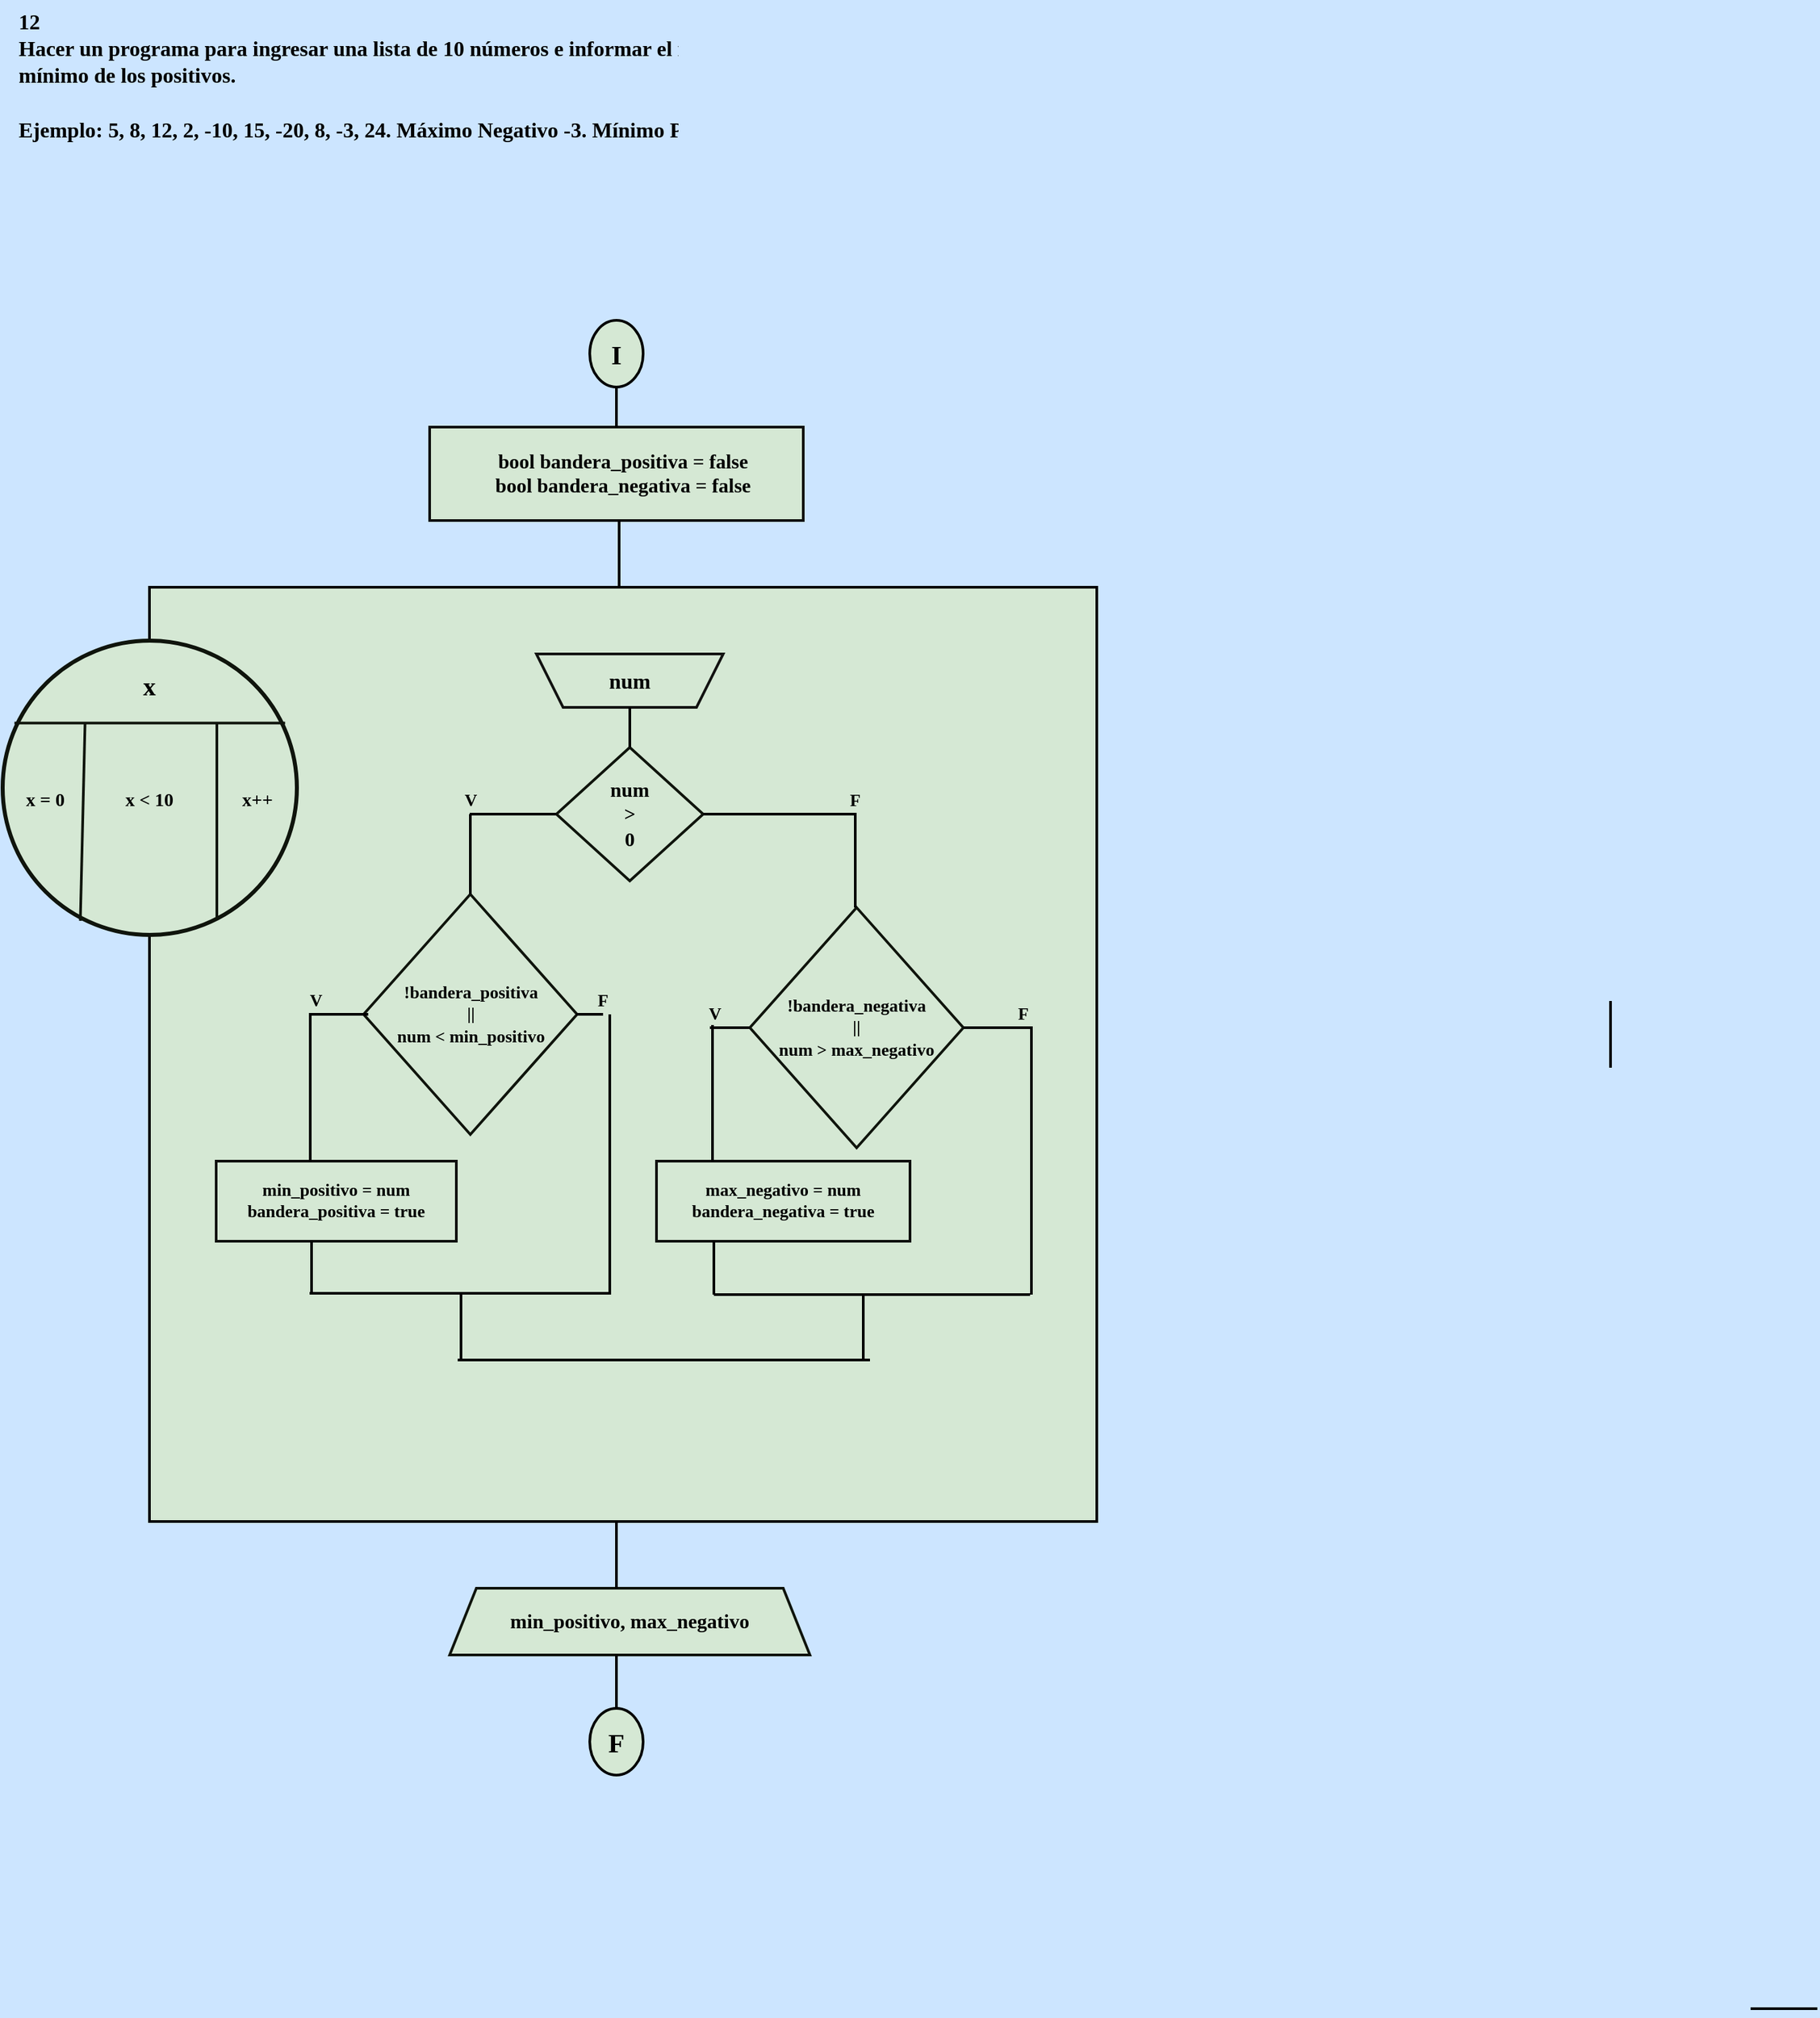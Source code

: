 <mxfile version="24.1.0" type="device">
  <diagram name="Página-1" id="6hke8hF7IsYeMUtNUWcV">
    <mxGraphModel dx="1420" dy="830" grid="1" gridSize="10" guides="1" tooltips="1" connect="1" arrows="1" fold="1" page="1" pageScale="1" pageWidth="827" pageHeight="1169" background="#CCE5FF" math="0" shadow="0">
      <root>
        <mxCell id="0" />
        <mxCell id="1" parent="0" />
        <mxCell id="LYhorII-dvKDJo9MwJ2d-1" value="&lt;b style=&quot;font-size: 16px;&quot;&gt;&lt;font style=&quot;font-size: 16px;&quot; color=&quot;#000000&quot; face=&quot;Comic Sans MS&quot;&gt;12&lt;br&gt;Hacer un programa para ingresar una lista de 10 números e informar el máximo de los negativos y el mínimo de los positivos.&lt;br&gt;&lt;br&gt;Ejemplo: 5, 8, 12, 2, -10, 15, -20, 8, -3, 24. Máximo Negativo -3. Mínimo Positivo 2.&lt;/font&gt;&lt;/b&gt;" style="text;whiteSpace=wrap;html=1;fontFamily=Architects Daughter;fontSource=https%3A%2F%2Ffonts.googleapis.com%2Fcss%3Ffamily%3DArchitects%2BDaughter;" parent="1" vertex="1">
          <mxGeometry x="150" y="10" width="720" height="120" as="geometry" />
        </mxCell>
        <mxCell id="Cogn5X2lb4_GQ1nAIJF3-47" value="" style="group;aspect=fixed;" vertex="1" connectable="0" parent="1">
          <mxGeometry x="140" y="250" width="1360" height="1270" as="geometry" />
        </mxCell>
        <mxCell id="Cogn5X2lb4_GQ1nAIJF3-65" value="" style="line;strokeWidth=2;html=1;perimeter=backbonePerimeter;points=[];outlineConnect=0;hachureGap=4;fontFamily=Architects Daughter;fontSource=https://fonts.googleapis.com/css?family=Architects+Daughter;strokeColor=#000000;" vertex="1" parent="Cogn5X2lb4_GQ1nAIJF3-47">
          <mxGeometry x="1310" y="1260" width="50" height="10" as="geometry" />
        </mxCell>
        <mxCell id="Cogn5X2lb4_GQ1nAIJF3-80" value="" style="group;aspect=fixed;" vertex="1" connectable="0" parent="Cogn5X2lb4_GQ1nAIJF3-47">
          <mxGeometry width="820" height="1090" as="geometry" />
        </mxCell>
        <mxCell id="Cogn5X2lb4_GQ1nAIJF3-1" value="" style="strokeWidth=2;html=1;shape=mxgraph.flowchart.start_2;whiteSpace=wrap;rounded=0;labelBackgroundColor=none;strokeColor=#000000;align=center;verticalAlign=middle;fontFamily=Helvetica;fontSize=12;fontColor=default;fillColor=#d5e8d4;" vertex="1" parent="Cogn5X2lb4_GQ1nAIJF3-80">
          <mxGeometry x="440" width="40" height="50" as="geometry" />
        </mxCell>
        <mxCell id="Cogn5X2lb4_GQ1nAIJF3-2" value="" style="strokeWidth=2;html=1;shape=mxgraph.flowchart.start_2;whiteSpace=wrap;rounded=0;labelBackgroundColor=none;strokeColor=#000000;align=center;verticalAlign=middle;fontFamily=Helvetica;fontSize=12;fontColor=default;fillColor=#d5e8d4;" vertex="1" parent="Cogn5X2lb4_GQ1nAIJF3-80">
          <mxGeometry x="440" y="1040" width="40" height="50" as="geometry" />
        </mxCell>
        <mxCell id="Cogn5X2lb4_GQ1nAIJF3-4" value="" style="whiteSpace=wrap;html=1;rounded=0;labelBackgroundColor=none;strokeColor=#000000;strokeWidth=2;align=center;verticalAlign=middle;fontFamily=Helvetica;fontSize=12;fontColor=default;fillColor=#d5e8d4;container=0;" vertex="1" parent="Cogn5X2lb4_GQ1nAIJF3-80">
          <mxGeometry x="110" y="200" width="710" height="700" as="geometry" />
        </mxCell>
        <mxCell id="Cogn5X2lb4_GQ1nAIJF3-15" value="" style="group;aspect=fixed;" vertex="1" connectable="0" parent="Cogn5X2lb4_GQ1nAIJF3-80">
          <mxGeometry y="240" width="220.5" height="220.5" as="geometry" />
        </mxCell>
        <mxCell id="Cogn5X2lb4_GQ1nAIJF3-6" value="" style="ellipse;whiteSpace=wrap;html=1;aspect=fixed;rounded=0;labelBackgroundColor=none;strokeColor=#0F140C;strokeWidth=3;align=center;verticalAlign=middle;fontFamily=Helvetica;fontSize=12;fontColor=default;fillColor=#d5e8d4;container=0;" vertex="1" parent="Cogn5X2lb4_GQ1nAIJF3-15">
          <mxGeometry width="220.5" height="220.5" as="geometry" />
        </mxCell>
        <mxCell id="Cogn5X2lb4_GQ1nAIJF3-7" value="" style="endArrow=none;html=1;rounded=0;strokeColor=#0F140C;fontFamily=Helvetica;fontSize=12;fontColor=default;fillColor=#B2C9AB;strokeWidth=2;" edge="1" parent="Cogn5X2lb4_GQ1nAIJF3-15">
          <mxGeometry width="50" height="50" relative="1" as="geometry">
            <mxPoint x="211.68" y="61.74" as="sourcePoint" />
            <mxPoint x="8.82" y="61.74" as="targetPoint" />
          </mxGeometry>
        </mxCell>
        <mxCell id="Cogn5X2lb4_GQ1nAIJF3-8" value="" style="endArrow=none;html=1;rounded=0;strokeColor=#0F140C;fontFamily=Helvetica;fontSize=12;fontColor=default;fillColor=#B2C9AB;exitX=0.264;exitY=0.952;exitDx=0;exitDy=0;exitPerimeter=0;strokeWidth=2;" edge="1" parent="Cogn5X2lb4_GQ1nAIJF3-15" source="Cogn5X2lb4_GQ1nAIJF3-6">
          <mxGeometry width="50" height="50" relative="1" as="geometry">
            <mxPoint x="52.92" y="132.3" as="sourcePoint" />
            <mxPoint x="61.74" y="61.74" as="targetPoint" />
          </mxGeometry>
        </mxCell>
        <mxCell id="Cogn5X2lb4_GQ1nAIJF3-9" value="" style="endArrow=none;html=1;rounded=0;strokeColor=#0F140C;fontFamily=Helvetica;fontSize=12;fontColor=default;fillColor=#B2C9AB;exitX=0.728;exitY=0.948;exitDx=0;exitDy=0;exitPerimeter=0;strokeWidth=2;" edge="1" parent="Cogn5X2lb4_GQ1nAIJF3-15" source="Cogn5X2lb4_GQ1nAIJF3-6">
          <mxGeometry width="50" height="50" relative="1" as="geometry">
            <mxPoint x="132.3" y="149.94" as="sourcePoint" />
            <mxPoint x="160.524" y="61.74" as="targetPoint" />
          </mxGeometry>
        </mxCell>
        <mxCell id="Cogn5X2lb4_GQ1nAIJF3-11" value="&lt;font color=&quot;#000000&quot; size=&quot;1&quot; face=&quot;Comic Sans MS&quot;&gt;&lt;b style=&quot;font-size: 14px;&quot;&gt;x = 0&lt;/b&gt;&lt;/font&gt;" style="text;strokeColor=none;align=center;fillColor=none;html=1;verticalAlign=middle;whiteSpace=wrap;rounded=0;fontFamily=Architects Daughter;fontSource=https%3A%2F%2Ffonts.googleapis.com%2Fcss%3Ffamily%3DArchitects%2BDaughter;container=0;" vertex="1" parent="Cogn5X2lb4_GQ1nAIJF3-15">
          <mxGeometry x="7" y="110" width="50" height="20" as="geometry" />
        </mxCell>
        <mxCell id="Cogn5X2lb4_GQ1nAIJF3-12" value="&lt;font color=&quot;#000000&quot; size=&quot;1&quot; face=&quot;Comic Sans MS&quot;&gt;&lt;b style=&quot;font-size: 14px;&quot;&gt;x &amp;lt; 10&lt;/b&gt;&lt;/font&gt;" style="text;strokeColor=none;align=center;fillColor=none;html=1;verticalAlign=middle;whiteSpace=wrap;rounded=0;fontFamily=Architects Daughter;fontSource=https://fonts.googleapis.com/css?family=Architects+Daughter;container=0;" vertex="1" parent="Cogn5X2lb4_GQ1nAIJF3-15">
          <mxGeometry x="80.25" y="105" width="60" height="30" as="geometry" />
        </mxCell>
        <mxCell id="Cogn5X2lb4_GQ1nAIJF3-13" value="&lt;font color=&quot;#000000&quot; size=&quot;1&quot; face=&quot;Comic Sans MS&quot;&gt;&lt;b style=&quot;font-size: 14px;&quot;&gt;x++&lt;/b&gt;&lt;/font&gt;" style="text;strokeColor=none;align=center;fillColor=none;html=1;verticalAlign=middle;whiteSpace=wrap;rounded=0;fontFamily=Architects Daughter;fontSource=https://fonts.googleapis.com/css?family=Architects+Daughter;container=0;" vertex="1" parent="Cogn5X2lb4_GQ1nAIJF3-15">
          <mxGeometry x="160.5" y="105" width="60" height="30" as="geometry" />
        </mxCell>
        <mxCell id="Cogn5X2lb4_GQ1nAIJF3-14" value="&lt;font color=&quot;#000000&quot; size=&quot;1&quot; face=&quot;Comic Sans MS&quot;&gt;&lt;b style=&quot;font-size: 19px;&quot;&gt;x&lt;/b&gt;&lt;/font&gt;" style="text;strokeColor=none;align=center;fillColor=none;html=1;verticalAlign=middle;whiteSpace=wrap;rounded=0;fontFamily=Architects Daughter;fontSource=https://fonts.googleapis.com/css?family=Architects+Daughter;container=0;" vertex="1" parent="Cogn5X2lb4_GQ1nAIJF3-15">
          <mxGeometry x="80.25" y="20" width="60" height="30" as="geometry" />
        </mxCell>
        <mxCell id="Cogn5X2lb4_GQ1nAIJF3-20" value="" style="group;aspect=fixed;" vertex="1" connectable="0" parent="Cogn5X2lb4_GQ1nAIJF3-80">
          <mxGeometry x="320" y="80" width="280" height="70" as="geometry" />
        </mxCell>
        <mxCell id="Cogn5X2lb4_GQ1nAIJF3-18" value="" style="rounded=0;whiteSpace=wrap;html=1;labelBackgroundColor=none;strokeColor=#0f100e;strokeWidth=2;align=center;verticalAlign=middle;fontFamily=Helvetica;fontSize=12;fontColor=default;fillColor=#d5e8d4;container=0;aspect=fixed;" vertex="1" parent="Cogn5X2lb4_GQ1nAIJF3-20">
          <mxGeometry width="280" height="70" as="geometry" />
        </mxCell>
        <mxCell id="Cogn5X2lb4_GQ1nAIJF3-19" value="&lt;font style=&quot;font-size: 15px;&quot; face=&quot;Comic Sans MS&quot; color=&quot;#000000&quot;&gt;&lt;b style=&quot;&quot;&gt;bool bandera_positiva = false&lt;/b&gt;&lt;/font&gt;&lt;div style=&quot;font-size: 15px;&quot;&gt;&lt;font style=&quot;font-size: 15px;&quot; face=&quot;Comic Sans MS&quot; color=&quot;#000000&quot;&gt;&lt;b style=&quot;&quot;&gt;bool bandera_negativa = false&lt;/b&gt;&lt;/font&gt;&lt;/div&gt;" style="text;strokeColor=none;align=center;fillColor=none;html=1;verticalAlign=middle;whiteSpace=wrap;rounded=0;fontFamily=Architects Daughter;fontSource=https://fonts.googleapis.com/css?family=Architects+Daughter;container=0;" vertex="1" parent="Cogn5X2lb4_GQ1nAIJF3-20">
          <mxGeometry x="20" y="5" width="250" height="60" as="geometry" />
        </mxCell>
        <mxCell id="Cogn5X2lb4_GQ1nAIJF3-26" value="" style="group;aspect=fixed;" vertex="1" connectable="0" parent="Cogn5X2lb4_GQ1nAIJF3-80">
          <mxGeometry x="415" y="320" width="110" height="100" as="geometry" />
        </mxCell>
        <mxCell id="Cogn5X2lb4_GQ1nAIJF3-21" value="" style="rhombus;whiteSpace=wrap;html=1;rounded=0;labelBackgroundColor=none;strokeColor=#0F140C;strokeWidth=2;align=center;verticalAlign=middle;fontFamily=Helvetica;fontSize=12;fontColor=default;fillColor=#d5e8d4;" vertex="1" parent="Cogn5X2lb4_GQ1nAIJF3-26">
          <mxGeometry width="110" height="100" as="geometry" />
        </mxCell>
        <mxCell id="Cogn5X2lb4_GQ1nAIJF3-22" value="&lt;font size=&quot;1&quot; face=&quot;Comic Sans MS&quot; color=&quot;#000000&quot;&gt;&lt;b style=&quot;font-size: 15px;&quot;&gt;&amp;nbsp;num&amp;nbsp;&lt;/b&gt;&lt;/font&gt;&lt;div&gt;&lt;font size=&quot;1&quot; face=&quot;Comic Sans MS&quot; color=&quot;#000000&quot;&gt;&lt;b style=&quot;font-size: 15px;&quot;&gt;&amp;nbsp;&amp;gt;&amp;nbsp;&lt;/b&gt;&lt;/font&gt;&lt;/div&gt;&lt;div&gt;&lt;font size=&quot;1&quot; face=&quot;Comic Sans MS&quot; color=&quot;#000000&quot;&gt;&lt;b style=&quot;font-size: 15px;&quot;&gt;0&lt;/b&gt;&lt;/font&gt;&lt;/div&gt;" style="text;strokeColor=none;align=center;fillColor=none;html=1;verticalAlign=middle;whiteSpace=wrap;rounded=0;fontFamily=Architects Daughter;fontSource=https://fonts.googleapis.com/css?family=Architects+Daughter;" vertex="1" parent="Cogn5X2lb4_GQ1nAIJF3-26">
          <mxGeometry x="25" y="27.5" width="60" height="45" as="geometry" />
        </mxCell>
        <mxCell id="Cogn5X2lb4_GQ1nAIJF3-31" value="" style="group;aspect=fixed;" vertex="1" connectable="0" parent="Cogn5X2lb4_GQ1nAIJF3-80">
          <mxGeometry x="400" y="250" width="140" height="40" as="geometry" />
        </mxCell>
        <mxCell id="Cogn5X2lb4_GQ1nAIJF3-28" value="" style="shape=trapezoid;perimeter=trapezoidPerimeter;whiteSpace=wrap;html=1;fixedSize=1;rounded=0;labelBackgroundColor=none;strokeColor=#121211;strokeWidth=2;align=center;verticalAlign=middle;fontFamily=Helvetica;fontSize=12;fontColor=default;fillColor=#d5e8d4;direction=west;container=0;aspect=fixed;" vertex="1" parent="Cogn5X2lb4_GQ1nAIJF3-31">
          <mxGeometry width="140" height="40" as="geometry">
            <mxRectangle x="-1020" y="-650" width="50" height="40" as="alternateBounds" />
          </mxGeometry>
        </mxCell>
        <mxCell id="Cogn5X2lb4_GQ1nAIJF3-30" value="&lt;font size=&quot;1&quot; face=&quot;Comic Sans MS&quot; color=&quot;#000000&quot;&gt;&lt;b style=&quot;font-size: 16px;&quot;&gt;num&lt;/b&gt;&lt;/font&gt;" style="text;strokeColor=none;align=center;fillColor=none;html=1;verticalAlign=middle;whiteSpace=wrap;rounded=0;fontFamily=Architects Daughter;fontSource=https://fonts.googleapis.com/css?family=Architects+Daughter;aspect=fixed;container=0;" vertex="1" parent="Cogn5X2lb4_GQ1nAIJF3-31">
          <mxGeometry x="40" y="5" width="60" height="30" as="geometry" />
        </mxCell>
        <mxCell id="Cogn5X2lb4_GQ1nAIJF3-34" value="" style="group;aspect=fixed;" vertex="1" connectable="0" parent="Cogn5X2lb4_GQ1nAIJF3-80">
          <mxGeometry x="260.5" y="430" width="180" height="180" as="geometry" />
        </mxCell>
        <mxCell id="Cogn5X2lb4_GQ1nAIJF3-32" value="" style="rhombus;whiteSpace=wrap;html=1;rounded=0;labelBackgroundColor=none;strokeColor=#0F140C;strokeWidth=2;align=center;verticalAlign=middle;fontFamily=Helvetica;fontSize=12;fontColor=default;fillColor=#d5e8d4;" vertex="1" parent="Cogn5X2lb4_GQ1nAIJF3-34">
          <mxGeometry x="10" width="160" height="180" as="geometry" />
        </mxCell>
        <mxCell id="Cogn5X2lb4_GQ1nAIJF3-33" value="&lt;font style=&quot;font-size: 13px;&quot; face=&quot;Comic Sans MS&quot; color=&quot;#000000&quot;&gt;&lt;b style=&quot;&quot;&gt;!bandera_positiva&lt;/b&gt;&lt;/font&gt;&lt;div style=&quot;font-size: 13px;&quot;&gt;&lt;font style=&quot;font-size: 13px;&quot; face=&quot;Comic Sans MS&quot; color=&quot;#000000&quot;&gt;&lt;b style=&quot;&quot;&gt;||&lt;/b&gt;&lt;/font&gt;&lt;/div&gt;&lt;div style=&quot;font-size: 13px;&quot;&gt;&lt;font style=&quot;font-size: 13px;&quot; face=&quot;Comic Sans MS&quot; color=&quot;#000000&quot;&gt;&lt;b style=&quot;&quot;&gt;num &amp;lt; min_positivo&lt;/b&gt;&lt;/font&gt;&lt;/div&gt;" style="text;strokeColor=none;align=center;fillColor=none;html=1;verticalAlign=middle;whiteSpace=wrap;rounded=0;fontFamily=Architects Daughter;fontSource=https://fonts.googleapis.com/css?family=Architects+Daughter;" vertex="1" parent="Cogn5X2lb4_GQ1nAIJF3-34">
          <mxGeometry y="45" width="180" height="90" as="geometry" />
        </mxCell>
        <mxCell id="Cogn5X2lb4_GQ1nAIJF3-35" value="" style="group;aspect=fixed;" vertex="1" connectable="0" parent="Cogn5X2lb4_GQ1nAIJF3-80">
          <mxGeometry x="550" y="440" width="180" height="180" as="geometry" />
        </mxCell>
        <mxCell id="Cogn5X2lb4_GQ1nAIJF3-36" value="" style="rhombus;whiteSpace=wrap;html=1;rounded=0;labelBackgroundColor=none;strokeColor=#0F140C;strokeWidth=2;align=center;verticalAlign=middle;fontFamily=Helvetica;fontSize=12;fontColor=default;fillColor=#d5e8d4;" vertex="1" parent="Cogn5X2lb4_GQ1nAIJF3-35">
          <mxGeometry x="10" width="160" height="180" as="geometry" />
        </mxCell>
        <mxCell id="Cogn5X2lb4_GQ1nAIJF3-37" value="&lt;font style=&quot;font-size: 13px;&quot; face=&quot;Comic Sans MS&quot; color=&quot;#000000&quot;&gt;&lt;b style=&quot;&quot;&gt;!bandera_negativa&lt;/b&gt;&lt;/font&gt;&lt;div style=&quot;font-size: 13px;&quot;&gt;&lt;font style=&quot;font-size: 13px;&quot; face=&quot;Comic Sans MS&quot; color=&quot;#000000&quot;&gt;&lt;b style=&quot;&quot;&gt;||&lt;/b&gt;&lt;/font&gt;&lt;/div&gt;&lt;div style=&quot;font-size: 13px;&quot;&gt;&lt;font style=&quot;font-size: 13px;&quot; face=&quot;Comic Sans MS&quot; color=&quot;#000000&quot;&gt;&lt;b style=&quot;&quot;&gt;num &amp;gt; max_negativo&lt;/b&gt;&lt;/font&gt;&lt;/div&gt;" style="text;strokeColor=none;align=center;fillColor=none;html=1;verticalAlign=middle;whiteSpace=wrap;rounded=0;fontFamily=Architects Daughter;fontSource=https://fonts.googleapis.com/css?family=Architects+Daughter;" vertex="1" parent="Cogn5X2lb4_GQ1nAIJF3-35">
          <mxGeometry y="45" width="180" height="90" as="geometry" />
        </mxCell>
        <mxCell id="Cogn5X2lb4_GQ1nAIJF3-42" value="" style="group;aspect=fixed;" vertex="1" connectable="0" parent="Cogn5X2lb4_GQ1nAIJF3-80">
          <mxGeometry x="160" y="630" width="180" height="60" as="geometry" />
        </mxCell>
        <mxCell id="Cogn5X2lb4_GQ1nAIJF3-38" value="" style="rounded=0;whiteSpace=wrap;html=1;labelBackgroundColor=none;strokeColor=#0f100e;strokeWidth=2;align=center;verticalAlign=middle;fontFamily=Helvetica;fontSize=12;fontColor=default;fillColor=#d5e8d4;" vertex="1" parent="Cogn5X2lb4_GQ1nAIJF3-42">
          <mxGeometry width="180" height="60" as="geometry" />
        </mxCell>
        <mxCell id="Cogn5X2lb4_GQ1nAIJF3-40" value="&lt;font style=&quot;font-size: 13px;&quot; color=&quot;#000000&quot; face=&quot;Comic Sans MS&quot;&gt;&lt;b style=&quot;&quot;&gt;min_positivo = num&lt;/b&gt;&lt;/font&gt;&lt;div style=&quot;font-size: 13px;&quot;&gt;&lt;font style=&quot;font-size: 13px;&quot; color=&quot;#000000&quot; face=&quot;Comic Sans MS&quot;&gt;&lt;b style=&quot;&quot;&gt;bandera_positiva = true&lt;/b&gt;&lt;/font&gt;&lt;/div&gt;" style="text;strokeColor=none;align=center;fillColor=none;html=1;verticalAlign=middle;whiteSpace=wrap;rounded=0;fontFamily=Architects Daughter;fontSource=https%3A%2F%2Ffonts.googleapis.com%2Fcss%3Ffamily%3DArchitects%2BDaughter;" vertex="1" parent="Cogn5X2lb4_GQ1nAIJF3-42">
          <mxGeometry x="10" y="5" width="160" height="50" as="geometry" />
        </mxCell>
        <mxCell id="Cogn5X2lb4_GQ1nAIJF3-43" value="" style="group;aspect=fixed;" vertex="1" connectable="0" parent="Cogn5X2lb4_GQ1nAIJF3-80">
          <mxGeometry x="490" y="630" width="190" height="60" as="geometry" />
        </mxCell>
        <mxCell id="Cogn5X2lb4_GQ1nAIJF3-39" value="" style="rounded=0;whiteSpace=wrap;html=1;labelBackgroundColor=none;strokeColor=#0f100e;strokeWidth=2;align=center;verticalAlign=middle;fontFamily=Helvetica;fontSize=12;fontColor=default;fillColor=#d5e8d4;" vertex="1" parent="Cogn5X2lb4_GQ1nAIJF3-43">
          <mxGeometry width="190" height="60" as="geometry" />
        </mxCell>
        <mxCell id="Cogn5X2lb4_GQ1nAIJF3-41" value="&lt;font style=&quot;font-size: 13px;&quot; color=&quot;#000000&quot; face=&quot;Comic Sans MS&quot;&gt;&lt;b style=&quot;&quot;&gt;max_negativo = num&lt;/b&gt;&lt;/font&gt;&lt;div style=&quot;font-size: 13px;&quot;&gt;&lt;font style=&quot;font-size: 13px;&quot; color=&quot;#000000&quot; face=&quot;Comic Sans MS&quot;&gt;&lt;b style=&quot;&quot;&gt;bandera_negativa = true&lt;/b&gt;&lt;/font&gt;&lt;/div&gt;" style="text;strokeColor=none;align=center;fillColor=none;html=1;verticalAlign=middle;whiteSpace=wrap;rounded=0;fontFamily=Architects Daughter;fontSource=https://fonts.googleapis.com/css?family=Architects+Daughter;" vertex="1" parent="Cogn5X2lb4_GQ1nAIJF3-43">
          <mxGeometry x="15" y="5" width="160" height="50" as="geometry" />
        </mxCell>
        <mxCell id="Cogn5X2lb4_GQ1nAIJF3-46" value="" style="group;aspect=fixed;" vertex="1" connectable="0" parent="Cogn5X2lb4_GQ1nAIJF3-80">
          <mxGeometry x="335" y="950" width="270" height="50" as="geometry" />
        </mxCell>
        <mxCell id="Cogn5X2lb4_GQ1nAIJF3-44" value="" style="shape=trapezoid;perimeter=trapezoidPerimeter;whiteSpace=wrap;html=1;fixedSize=1;rounded=0;labelBackgroundColor=none;strokeColor=#0F140C;strokeWidth=2;align=center;verticalAlign=middle;fontFamily=Helvetica;fontSize=12;fontColor=default;fillColor=#d5e8d4;" vertex="1" parent="Cogn5X2lb4_GQ1nAIJF3-46">
          <mxGeometry width="270" height="50" as="geometry" />
        </mxCell>
        <mxCell id="Cogn5X2lb4_GQ1nAIJF3-45" value="&lt;font face=&quot;Comic Sans MS&quot; color=&quot;#000000&quot;&gt;&lt;span style=&quot;font-size: 15px;&quot;&gt;&lt;b&gt;min_positivo, max_negativo&lt;/b&gt;&lt;/span&gt;&lt;/font&gt;" style="text;strokeColor=none;align=center;fillColor=none;html=1;verticalAlign=middle;whiteSpace=wrap;rounded=0;fontFamily=Architects Daughter;fontSource=https%3A%2F%2Ffonts.googleapis.com%2Fcss%3Ffamily%3DArchitects%2BDaughter;" vertex="1" parent="Cogn5X2lb4_GQ1nAIJF3-46">
          <mxGeometry x="30" y="5" width="210" height="40" as="geometry" />
        </mxCell>
        <mxCell id="Cogn5X2lb4_GQ1nAIJF3-72" value="&lt;b&gt;&lt;font color=&quot;#000000&quot; style=&quot;font-size: 20px;&quot; face=&quot;Comic Sans MS&quot;&gt;I&lt;/font&gt;&lt;/b&gt;" style="text;strokeColor=none;align=center;fillColor=none;html=1;verticalAlign=middle;whiteSpace=wrap;rounded=0;fontFamily=Architects Daughter;fontSource=https%3A%2F%2Ffonts.googleapis.com%2Fcss%3Ffamily%3DArchitects%2BDaughter;" vertex="1" parent="Cogn5X2lb4_GQ1nAIJF3-80">
          <mxGeometry x="445" y="10" width="30" height="30" as="geometry" />
        </mxCell>
        <mxCell id="Cogn5X2lb4_GQ1nAIJF3-73" value="&lt;b&gt;&lt;font color=&quot;#000000&quot; style=&quot;font-size: 20px;&quot; face=&quot;Comic Sans MS&quot;&gt;F&lt;/font&gt;&lt;/b&gt;" style="text;strokeColor=none;align=center;fillColor=none;html=1;verticalAlign=middle;whiteSpace=wrap;rounded=0;fontFamily=Architects Daughter;fontSource=https://fonts.googleapis.com/css?family=Architects+Daughter;" vertex="1" parent="Cogn5X2lb4_GQ1nAIJF3-80">
          <mxGeometry x="445" y="1050" width="30" height="30" as="geometry" />
        </mxCell>
        <mxCell id="Cogn5X2lb4_GQ1nAIJF3-70" value="" style="line;strokeWidth=2;direction=south;html=1;hachureGap=4;fontFamily=Architects Daughter;fontSource=https://fonts.googleapis.com/css?family=Architects+Daughter;strokeColor=#000000;" vertex="1" parent="Cogn5X2lb4_GQ1nAIJF3-80">
          <mxGeometry x="455" y="50" width="10" height="30" as="geometry" />
        </mxCell>
        <mxCell id="Cogn5X2lb4_GQ1nAIJF3-68" value="" style="line;strokeWidth=2;direction=south;html=1;hachureGap=4;fontFamily=Architects Daughter;fontSource=https://fonts.googleapis.com/css?family=Architects+Daughter;strokeColor=#000000;" vertex="1" parent="Cogn5X2lb4_GQ1nAIJF3-80">
          <mxGeometry x="457" y="150" width="10" height="50" as="geometry" />
        </mxCell>
        <mxCell id="Cogn5X2lb4_GQ1nAIJF3-48" value="" style="line;strokeWidth=2;direction=south;html=1;hachureGap=4;fontFamily=Architects Daughter;fontSource=https://fonts.googleapis.com/css?family=Architects+Daughter;strokeColor=#000000;" vertex="1" parent="Cogn5X2lb4_GQ1nAIJF3-80">
          <mxGeometry x="465" y="290" width="10" height="30" as="geometry" />
        </mxCell>
        <mxCell id="Cogn5X2lb4_GQ1nAIJF3-71" value="" style="line;strokeWidth=2;html=1;perimeter=backbonePerimeter;points=[];outlineConnect=0;hachureGap=4;fontFamily=Architects Daughter;fontSource=https://fonts.googleapis.com/css?family=Architects+Daughter;strokeColor=#000000;" vertex="1" parent="Cogn5X2lb4_GQ1nAIJF3-80">
          <mxGeometry x="350" y="365" width="65" height="10" as="geometry" />
        </mxCell>
        <mxCell id="Cogn5X2lb4_GQ1nAIJF3-52" value="" style="line;strokeWidth=2;direction=south;html=1;hachureGap=4;fontFamily=Architects Daughter;fontSource=https://fonts.googleapis.com/css?family=Architects+Daughter;strokeColor=#000000;" vertex="1" parent="Cogn5X2lb4_GQ1nAIJF3-80">
          <mxGeometry x="345.5" y="370" width="10" height="60" as="geometry" />
        </mxCell>
        <mxCell id="Cogn5X2lb4_GQ1nAIJF3-69" value="" style="line;strokeWidth=2;html=1;perimeter=backbonePerimeter;points=[];outlineConnect=0;hachureGap=4;fontFamily=Architects Daughter;fontSource=https://fonts.googleapis.com/css?family=Architects+Daughter;strokeColor=#000000;" vertex="1" parent="Cogn5X2lb4_GQ1nAIJF3-80">
          <mxGeometry x="525" y="365" width="115" height="10" as="geometry" />
        </mxCell>
        <mxCell id="Cogn5X2lb4_GQ1nAIJF3-54" value="" style="line;strokeWidth=2;direction=south;html=1;hachureGap=4;fontFamily=Architects Daughter;fontSource=https://fonts.googleapis.com/css?family=Architects+Daughter;strokeColor=#000000;" vertex="1" parent="Cogn5X2lb4_GQ1nAIJF3-80">
          <mxGeometry x="634" y="370" width="10" height="70" as="geometry" />
        </mxCell>
        <mxCell id="Cogn5X2lb4_GQ1nAIJF3-49" value="" style="line;strokeWidth=2;html=1;perimeter=backbonePerimeter;points=[];outlineConnect=0;hachureGap=4;fontFamily=Architects Daughter;fontSource=https://fonts.googleapis.com/css?family=Architects+Daughter;strokeColor=#000000;" vertex="1" parent="Cogn5X2lb4_GQ1nAIJF3-80">
          <mxGeometry x="230" y="515" width="44" height="10" as="geometry" />
        </mxCell>
        <mxCell id="Cogn5X2lb4_GQ1nAIJF3-55" value="" style="line;strokeWidth=2;html=1;perimeter=backbonePerimeter;points=[];outlineConnect=0;hachureGap=4;fontFamily=Architects Daughter;fontSource=https://fonts.googleapis.com/css?family=Architects+Daughter;strokeColor=#000000;" vertex="1" parent="Cogn5X2lb4_GQ1nAIJF3-80">
          <mxGeometry x="530" y="525" width="30" height="10" as="geometry" />
        </mxCell>
        <mxCell id="Cogn5X2lb4_GQ1nAIJF3-53" value="" style="line;strokeWidth=2;html=1;perimeter=backbonePerimeter;points=[];outlineConnect=0;hachureGap=4;fontFamily=Architects Daughter;fontSource=https://fonts.googleapis.com/css?family=Architects+Daughter;strokeColor=#000000;" vertex="1" parent="Cogn5X2lb4_GQ1nAIJF3-80">
          <mxGeometry x="430" y="515" width="20" height="10" as="geometry" />
        </mxCell>
        <mxCell id="Cogn5X2lb4_GQ1nAIJF3-60" value="" style="line;strokeWidth=2;direction=south;html=1;hachureGap=4;fontFamily=Architects Daughter;fontSource=https://fonts.googleapis.com/css?family=Architects+Daughter;strokeColor=#000000;" vertex="1" parent="Cogn5X2lb4_GQ1nAIJF3-80">
          <mxGeometry x="450" y="520" width="10" height="210" as="geometry" />
        </mxCell>
        <mxCell id="Cogn5X2lb4_GQ1nAIJF3-51" value="" style="line;strokeWidth=2;html=1;perimeter=backbonePerimeter;points=[];outlineConnect=0;hachureGap=4;fontFamily=Architects Daughter;fontSource=https://fonts.googleapis.com/css?family=Architects+Daughter;strokeColor=#000000;" vertex="1" parent="Cogn5X2lb4_GQ1nAIJF3-80">
          <mxGeometry x="720" y="525" width="50" height="10" as="geometry" />
        </mxCell>
        <mxCell id="Cogn5X2lb4_GQ1nAIJF3-77" value="" style="line;strokeWidth=2;direction=south;html=1;hachureGap=4;fontFamily=Architects Daughter;fontSource=https://fonts.googleapis.com/css?family=Architects+Daughter;strokeColor=#000000;" vertex="1" parent="Cogn5X2lb4_GQ1nAIJF3-80">
          <mxGeometry x="640" y="730" width="10" height="50" as="geometry" />
        </mxCell>
        <mxCell id="Cogn5X2lb4_GQ1nAIJF3-75" value="" style="line;strokeWidth=2;direction=south;html=1;hachureGap=4;fontFamily=Architects Daughter;fontSource=https://fonts.googleapis.com/css?family=Architects+Daughter;strokeColor=#000000;" vertex="1" parent="Cogn5X2lb4_GQ1nAIJF3-80">
          <mxGeometry x="455" y="900" width="10" height="50" as="geometry" />
        </mxCell>
        <mxCell id="Cogn5X2lb4_GQ1nAIJF3-78" value="" style="line;strokeWidth=2;direction=south;html=1;hachureGap=4;fontFamily=Architects Daughter;fontSource=https://fonts.googleapis.com/css?family=Architects+Daughter;strokeColor=#000000;" vertex="1" parent="Cogn5X2lb4_GQ1nAIJF3-80">
          <mxGeometry x="455" y="1000" width="10" height="40" as="geometry" />
        </mxCell>
        <mxCell id="Cogn5X2lb4_GQ1nAIJF3-81" value="&lt;font size=&quot;1&quot; face=&quot;Comic Sans MS&quot; color=&quot;#000000&quot;&gt;&lt;b style=&quot;font-size: 13px;&quot;&gt;V&lt;/b&gt;&lt;/font&gt;" style="text;strokeColor=none;align=center;fillColor=none;html=1;verticalAlign=middle;whiteSpace=wrap;rounded=0;fontFamily=Architects Daughter;fontSource=https%3A%2F%2Ffonts.googleapis.com%2Fcss%3Ffamily%3DArchitects%2BDaughter;" vertex="1" parent="Cogn5X2lb4_GQ1nAIJF3-80">
          <mxGeometry x="340.5" y="345" width="20" height="30" as="geometry" />
        </mxCell>
        <mxCell id="Cogn5X2lb4_GQ1nAIJF3-82" value="&lt;font size=&quot;1&quot; face=&quot;Comic Sans MS&quot; color=&quot;#000000&quot;&gt;&lt;b style=&quot;font-size: 13px;&quot;&gt;F&lt;/b&gt;&lt;/font&gt;" style="text;strokeColor=none;align=center;fillColor=none;html=1;verticalAlign=middle;whiteSpace=wrap;rounded=0;fontFamily=Architects Daughter;fontSource=https://fonts.googleapis.com/css?family=Architects+Daughter;" vertex="1" parent="Cogn5X2lb4_GQ1nAIJF3-80">
          <mxGeometry x="619" y="345" width="40" height="30" as="geometry" />
        </mxCell>
        <mxCell id="Cogn5X2lb4_GQ1nAIJF3-87" value="&lt;font size=&quot;1&quot; face=&quot;Comic Sans MS&quot; color=&quot;#000000&quot;&gt;&lt;b style=&quot;font-size: 13px;&quot;&gt;F&lt;/b&gt;&lt;/font&gt;" style="text;strokeColor=none;align=center;fillColor=none;html=1;verticalAlign=middle;whiteSpace=wrap;rounded=0;fontFamily=Architects Daughter;fontSource=https://fonts.googleapis.com/css?family=Architects+Daughter;" vertex="1" parent="Cogn5X2lb4_GQ1nAIJF3-80">
          <mxGeometry x="750" y="505" width="30" height="30" as="geometry" />
        </mxCell>
        <mxCell id="Cogn5X2lb4_GQ1nAIJF3-84" value="&lt;font size=&quot;1&quot; face=&quot;Comic Sans MS&quot; color=&quot;#000000&quot;&gt;&lt;b style=&quot;font-size: 13px;&quot;&gt;F&lt;/b&gt;&lt;/font&gt;" style="text;strokeColor=none;align=center;fillColor=none;html=1;verticalAlign=middle;whiteSpace=wrap;rounded=0;fontFamily=Architects Daughter;fontSource=https://fonts.googleapis.com/css?family=Architects+Daughter;" vertex="1" parent="Cogn5X2lb4_GQ1nAIJF3-80">
          <mxGeometry x="435" y="495" width="30" height="30" as="geometry" />
        </mxCell>
        <mxCell id="Cogn5X2lb4_GQ1nAIJF3-50" value="" style="line;strokeWidth=2;direction=south;html=1;hachureGap=4;fontFamily=Architects Daughter;fontSource=https://fonts.googleapis.com/css?family=Architects+Daughter;strokeColor=#000000;" vertex="1" parent="1">
          <mxGeometry x="1340" y="760" width="10" height="50" as="geometry" />
        </mxCell>
        <mxCell id="Cogn5X2lb4_GQ1nAIJF3-56" value="" style="line;strokeWidth=2;direction=south;html=1;hachureGap=4;fontFamily=Architects Daughter;fontSource=https://fonts.googleapis.com/css?family=Architects+Daughter;strokeColor=#000000;" vertex="1" parent="1">
          <mxGeometry x="668" y="940" width="10" height="40" as="geometry" />
        </mxCell>
        <mxCell id="Cogn5X2lb4_GQ1nAIJF3-58" value="" style="line;strokeWidth=2;direction=south;html=1;hachureGap=4;fontFamily=Architects Daughter;fontSource=https://fonts.googleapis.com/css?family=Architects+Daughter;strokeColor=#000000;" vertex="1" parent="1">
          <mxGeometry x="906" y="779" width="10" height="201" as="geometry" />
        </mxCell>
        <mxCell id="Cogn5X2lb4_GQ1nAIJF3-61" value="" style="line;strokeWidth=2;html=1;perimeter=backbonePerimeter;points=[];outlineConnect=0;hachureGap=4;fontFamily=Architects Daughter;fontSource=https://fonts.googleapis.com/css?family=Architects+Daughter;strokeColor=#000000;" vertex="1" parent="1">
          <mxGeometry x="481" y="1024" width="309" height="10" as="geometry" />
        </mxCell>
        <mxCell id="Cogn5X2lb4_GQ1nAIJF3-62" value="" style="line;strokeWidth=2;direction=south;html=1;hachureGap=4;fontFamily=Architects Daughter;fontSource=https://fonts.googleapis.com/css?family=Architects+Daughter;strokeColor=#000000;" vertex="1" parent="1">
          <mxGeometry x="667" y="778" width="10" height="102" as="geometry" />
        </mxCell>
        <mxCell id="Cogn5X2lb4_GQ1nAIJF3-63" value="" style="line;strokeWidth=2;html=1;perimeter=backbonePerimeter;points=[];outlineConnect=0;hachureGap=4;fontFamily=Architects Daughter;fontSource=https://fonts.googleapis.com/css?family=Architects+Daughter;strokeColor=#000000;" vertex="1" parent="1">
          <mxGeometry x="370" y="974" width="225" height="10" as="geometry" />
        </mxCell>
        <mxCell id="Cogn5X2lb4_GQ1nAIJF3-64" value="" style="line;strokeWidth=2;direction=south;html=1;hachureGap=4;fontFamily=Architects Daughter;fontSource=https://fonts.googleapis.com/css?family=Architects+Daughter;strokeColor=#000000;" vertex="1" parent="1">
          <mxGeometry x="365.5" y="769" width="10" height="111" as="geometry" />
        </mxCell>
        <mxCell id="Cogn5X2lb4_GQ1nAIJF3-66" value="" style="line;strokeWidth=2;direction=south;html=1;hachureGap=4;fontFamily=Architects Daughter;fontSource=https://fonts.googleapis.com/css?family=Architects+Daughter;strokeColor=#000000;" vertex="1" parent="1">
          <mxGeometry x="366.5" y="940" width="10" height="40" as="geometry" />
        </mxCell>
        <mxCell id="Cogn5X2lb4_GQ1nAIJF3-67" value="" style="line;strokeWidth=2;html=1;perimeter=backbonePerimeter;points=[];outlineConnect=0;hachureGap=4;fontFamily=Architects Daughter;fontSource=https://fonts.googleapis.com/css?family=Architects+Daughter;strokeColor=#000000;" vertex="1" parent="1">
          <mxGeometry x="673" y="975" width="237" height="10" as="geometry" />
        </mxCell>
        <mxCell id="Cogn5X2lb4_GQ1nAIJF3-76" value="" style="line;strokeWidth=2;direction=south;html=1;hachureGap=4;fontFamily=Architects Daughter;fontSource=https://fonts.googleapis.com/css?family=Architects+Daughter;strokeColor=#000000;" vertex="1" parent="1">
          <mxGeometry x="478.5" y="980" width="10" height="50" as="geometry" />
        </mxCell>
        <mxCell id="Cogn5X2lb4_GQ1nAIJF3-83" value="&lt;font size=&quot;1&quot; face=&quot;Comic Sans MS&quot; color=&quot;#000000&quot;&gt;&lt;b style=&quot;font-size: 13px;&quot;&gt;V&lt;/b&gt;&lt;/font&gt;" style="text;strokeColor=none;align=center;fillColor=none;html=1;verticalAlign=middle;whiteSpace=wrap;rounded=0;fontFamily=Architects Daughter;fontSource=https://fonts.googleapis.com/css?family=Architects+Daughter;" vertex="1" parent="1">
          <mxGeometry x="359.5" y="745" width="30" height="30" as="geometry" />
        </mxCell>
        <mxCell id="Cogn5X2lb4_GQ1nAIJF3-86" value="&lt;font size=&quot;1&quot; face=&quot;Comic Sans MS&quot; color=&quot;#000000&quot;&gt;&lt;b style=&quot;font-size: 13px;&quot;&gt;V&lt;/b&gt;&lt;/font&gt;" style="text;strokeColor=none;align=center;fillColor=none;html=1;verticalAlign=middle;whiteSpace=wrap;rounded=0;fontFamily=Architects Daughter;fontSource=https://fonts.googleapis.com/css?family=Architects+Daughter;" vertex="1" parent="1">
          <mxGeometry x="644" y="755" width="60" height="30" as="geometry" />
        </mxCell>
      </root>
    </mxGraphModel>
  </diagram>
</mxfile>
